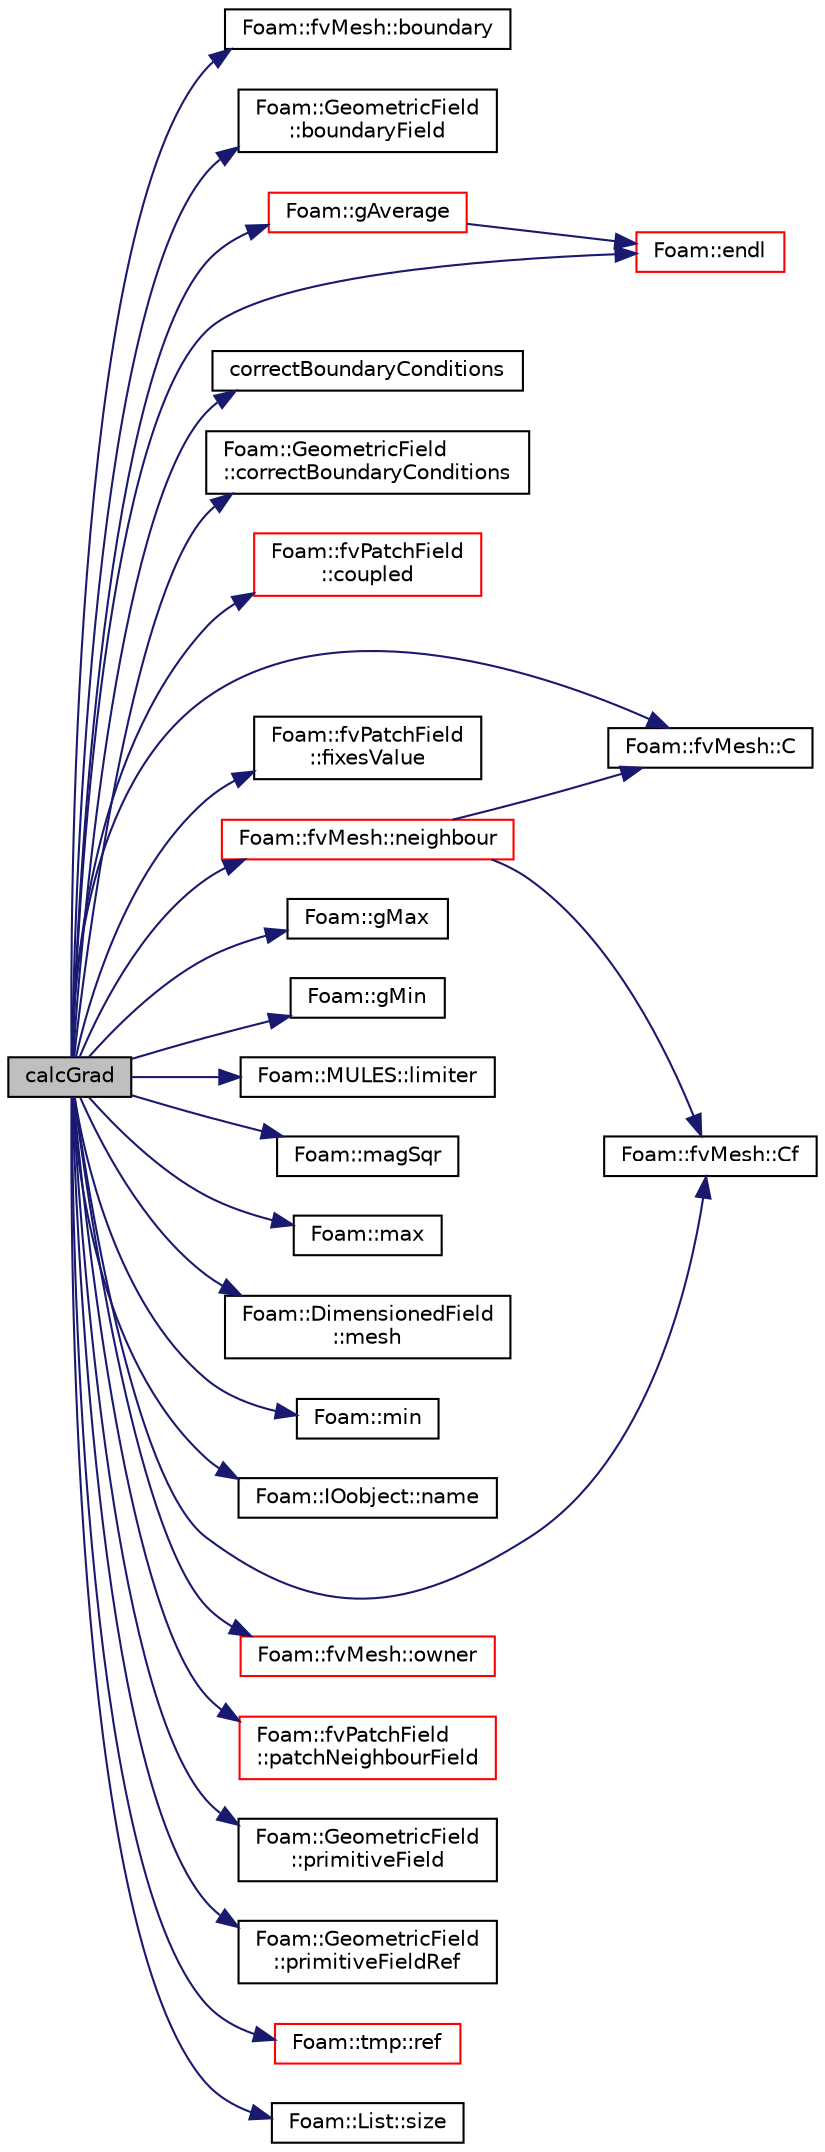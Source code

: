 digraph "calcGrad"
{
  bgcolor="transparent";
  edge [fontname="Helvetica",fontsize="10",labelfontname="Helvetica",labelfontsize="10"];
  node [fontname="Helvetica",fontsize="10",shape=record];
  rankdir="LR";
  Node1 [label="calcGrad",height=0.2,width=0.4,color="black", fillcolor="grey75", style="filled", fontcolor="black"];
  Node1 -> Node2 [color="midnightblue",fontsize="10",style="solid",fontname="Helvetica"];
  Node2 [label="Foam::fvMesh::boundary",height=0.2,width=0.4,color="black",URL="$a00885.html#a971347d65410875e38ea654dfd193a19",tooltip="Return reference to boundary mesh. "];
  Node1 -> Node3 [color="midnightblue",fontsize="10",style="solid",fontname="Helvetica"];
  Node3 [label="Foam::GeometricField\l::boundaryField",height=0.2,width=0.4,color="black",URL="$a00930.html#a6987ef31fb532d0fc43c84eca14fe558",tooltip="Return const-reference to the boundary field. "];
  Node1 -> Node4 [color="midnightblue",fontsize="10",style="solid",fontname="Helvetica"];
  Node4 [label="Foam::fvMesh::C",height=0.2,width=0.4,color="black",URL="$a00885.html#a206b1ae5b1c254da85a9666d0a9dc979",tooltip="Return cell centres as volVectorField. "];
  Node1 -> Node5 [color="midnightblue",fontsize="10",style="solid",fontname="Helvetica"];
  Node5 [label="Foam::fvMesh::Cf",height=0.2,width=0.4,color="black",URL="$a00885.html#a55b2f2234821e5951539e222746c0a0b",tooltip="Return face centres as surfaceVectorField. "];
  Node1 -> Node6 [color="midnightblue",fontsize="10",style="solid",fontname="Helvetica"];
  Node6 [label="correctBoundaryConditions",height=0.2,width=0.4,color="black",URL="$a03054.html#a00a7f09fddd305c7a7977494b2a6a952"];
  Node1 -> Node7 [color="midnightblue",fontsize="10",style="solid",fontname="Helvetica"];
  Node7 [label="Foam::GeometricField\l::correctBoundaryConditions",height=0.2,width=0.4,color="black",URL="$a00930.html#acaf6878ef900e593c4b20812f1b567d6",tooltip="Correct boundary field. "];
  Node1 -> Node8 [color="midnightblue",fontsize="10",style="solid",fontname="Helvetica"];
  Node8 [label="Foam::fvPatchField\l::coupled",height=0.2,width=0.4,color="red",URL="$a00896.html#acffd678e538fc569f301aacdb4f019b7",tooltip="Return true if this patch field is coupled. "];
  Node1 -> Node9 [color="midnightblue",fontsize="10",style="solid",fontname="Helvetica"];
  Node9 [label="Foam::endl",height=0.2,width=0.4,color="red",URL="$a10887.html#a2db8fe02a0d3909e9351bb4275b23ce4",tooltip="Add newline and flush stream. "];
  Node1 -> Node10 [color="midnightblue",fontsize="10",style="solid",fontname="Helvetica"];
  Node10 [label="Foam::fvPatchField\l::fixesValue",height=0.2,width=0.4,color="black",URL="$a00896.html#a9152d7ac14e99b9ab7d502f81a9373a4",tooltip="Return true if this patch field fixes a value. "];
  Node1 -> Node11 [color="midnightblue",fontsize="10",style="solid",fontname="Helvetica"];
  Node11 [label="Foam::gAverage",height=0.2,width=0.4,color="red",URL="$a10887.html#ab45e56189711a2e5cdd381a0e2b6cc5c"];
  Node11 -> Node9 [color="midnightblue",fontsize="10",style="solid",fontname="Helvetica"];
  Node1 -> Node12 [color="midnightblue",fontsize="10",style="solid",fontname="Helvetica"];
  Node12 [label="Foam::gMax",height=0.2,width=0.4,color="black",URL="$a10887.html#ae8d631fb8e841947408bb711abfb1e67"];
  Node1 -> Node13 [color="midnightblue",fontsize="10",style="solid",fontname="Helvetica"];
  Node13 [label="Foam::gMin",height=0.2,width=0.4,color="black",URL="$a10887.html#aca330ee6cfe7d602300dbc5905f8c9f6"];
  Node1 -> Node14 [color="midnightblue",fontsize="10",style="solid",fontname="Helvetica"];
  Node14 [label="Foam::MULES::limiter",height=0.2,width=0.4,color="black",URL="$a10946.html#a24c8da4368f2de840a1a7e3688e686b3"];
  Node1 -> Node15 [color="midnightblue",fontsize="10",style="solid",fontname="Helvetica"];
  Node15 [label="Foam::magSqr",height=0.2,width=0.4,color="black",URL="$a10887.html#ae6fff2c6981e6d9618aa5038e69def6e"];
  Node1 -> Node16 [color="midnightblue",fontsize="10",style="solid",fontname="Helvetica"];
  Node16 [label="Foam::max",height=0.2,width=0.4,color="black",URL="$a10887.html#ac993e906cf2774ae77e666bc24e81733"];
  Node1 -> Node17 [color="midnightblue",fontsize="10",style="solid",fontname="Helvetica"];
  Node17 [label="Foam::DimensionedField\l::mesh",height=0.2,width=0.4,color="black",URL="$a00535.html#abdefa6904b53f35c49185ee1cb3d1800",tooltip="Return mesh. "];
  Node1 -> Node18 [color="midnightblue",fontsize="10",style="solid",fontname="Helvetica"];
  Node18 [label="Foam::min",height=0.2,width=0.4,color="black",URL="$a10887.html#a253e112ad2d56d96230ff39ea7f442dc"];
  Node1 -> Node19 [color="midnightblue",fontsize="10",style="solid",fontname="Helvetica"];
  Node19 [label="Foam::IOobject::name",height=0.2,width=0.4,color="black",URL="$a01195.html#a75b72488d2e82151b025744974919d5d",tooltip="Return name. "];
  Node1 -> Node20 [color="midnightblue",fontsize="10",style="solid",fontname="Helvetica"];
  Node20 [label="Foam::fvMesh::neighbour",height=0.2,width=0.4,color="red",URL="$a00885.html#a942a1cffef163625ee3408ae1f057dec",tooltip="Internal face neighbour. "];
  Node20 -> Node4 [color="midnightblue",fontsize="10",style="solid",fontname="Helvetica"];
  Node20 -> Node5 [color="midnightblue",fontsize="10",style="solid",fontname="Helvetica"];
  Node1 -> Node21 [color="midnightblue",fontsize="10",style="solid",fontname="Helvetica"];
  Node21 [label="Foam::fvMesh::owner",height=0.2,width=0.4,color="red",URL="$a00885.html#a81b70644afb4bbfce365e57592142fcc",tooltip="Internal face owner. "];
  Node1 -> Node22 [color="midnightblue",fontsize="10",style="solid",fontname="Helvetica"];
  Node22 [label="Foam::fvPatchField\l::patchNeighbourField",height=0.2,width=0.4,color="red",URL="$a00896.html#a0d0b7d5226d739a47f56be79d75ad04f",tooltip="Return patchField on the opposite patch of a coupled patch. "];
  Node1 -> Node23 [color="midnightblue",fontsize="10",style="solid",fontname="Helvetica"];
  Node23 [label="Foam::GeometricField\l::primitiveField",height=0.2,width=0.4,color="black",URL="$a00930.html#ab5d7029d12b148265a0573939f56756a",tooltip="Return a const-reference to the internal field. "];
  Node1 -> Node24 [color="midnightblue",fontsize="10",style="solid",fontname="Helvetica"];
  Node24 [label="Foam::GeometricField\l::primitiveFieldRef",height=0.2,width=0.4,color="black",URL="$a00930.html#a1c19f056796aa3c294dccefee1f7d26d",tooltip="Return a reference to the internal field. "];
  Node1 -> Node25 [color="midnightblue",fontsize="10",style="solid",fontname="Helvetica"];
  Node25 [label="Foam::tmp::ref",height=0.2,width=0.4,color="red",URL="$a02707.html#af16202cc9b8e931206cfceb8d9779bb2",tooltip="Return non-const reference or generate a fatal error. "];
  Node1 -> Node26 [color="midnightblue",fontsize="10",style="solid",fontname="Helvetica"];
  Node26 [label="Foam::List::size",height=0.2,width=0.4,color="black",URL="$a01392.html#a8a5f6fa29bd4b500caf186f60245b384",tooltip="Override size to be inconsistent with allocated storage. "];
}
